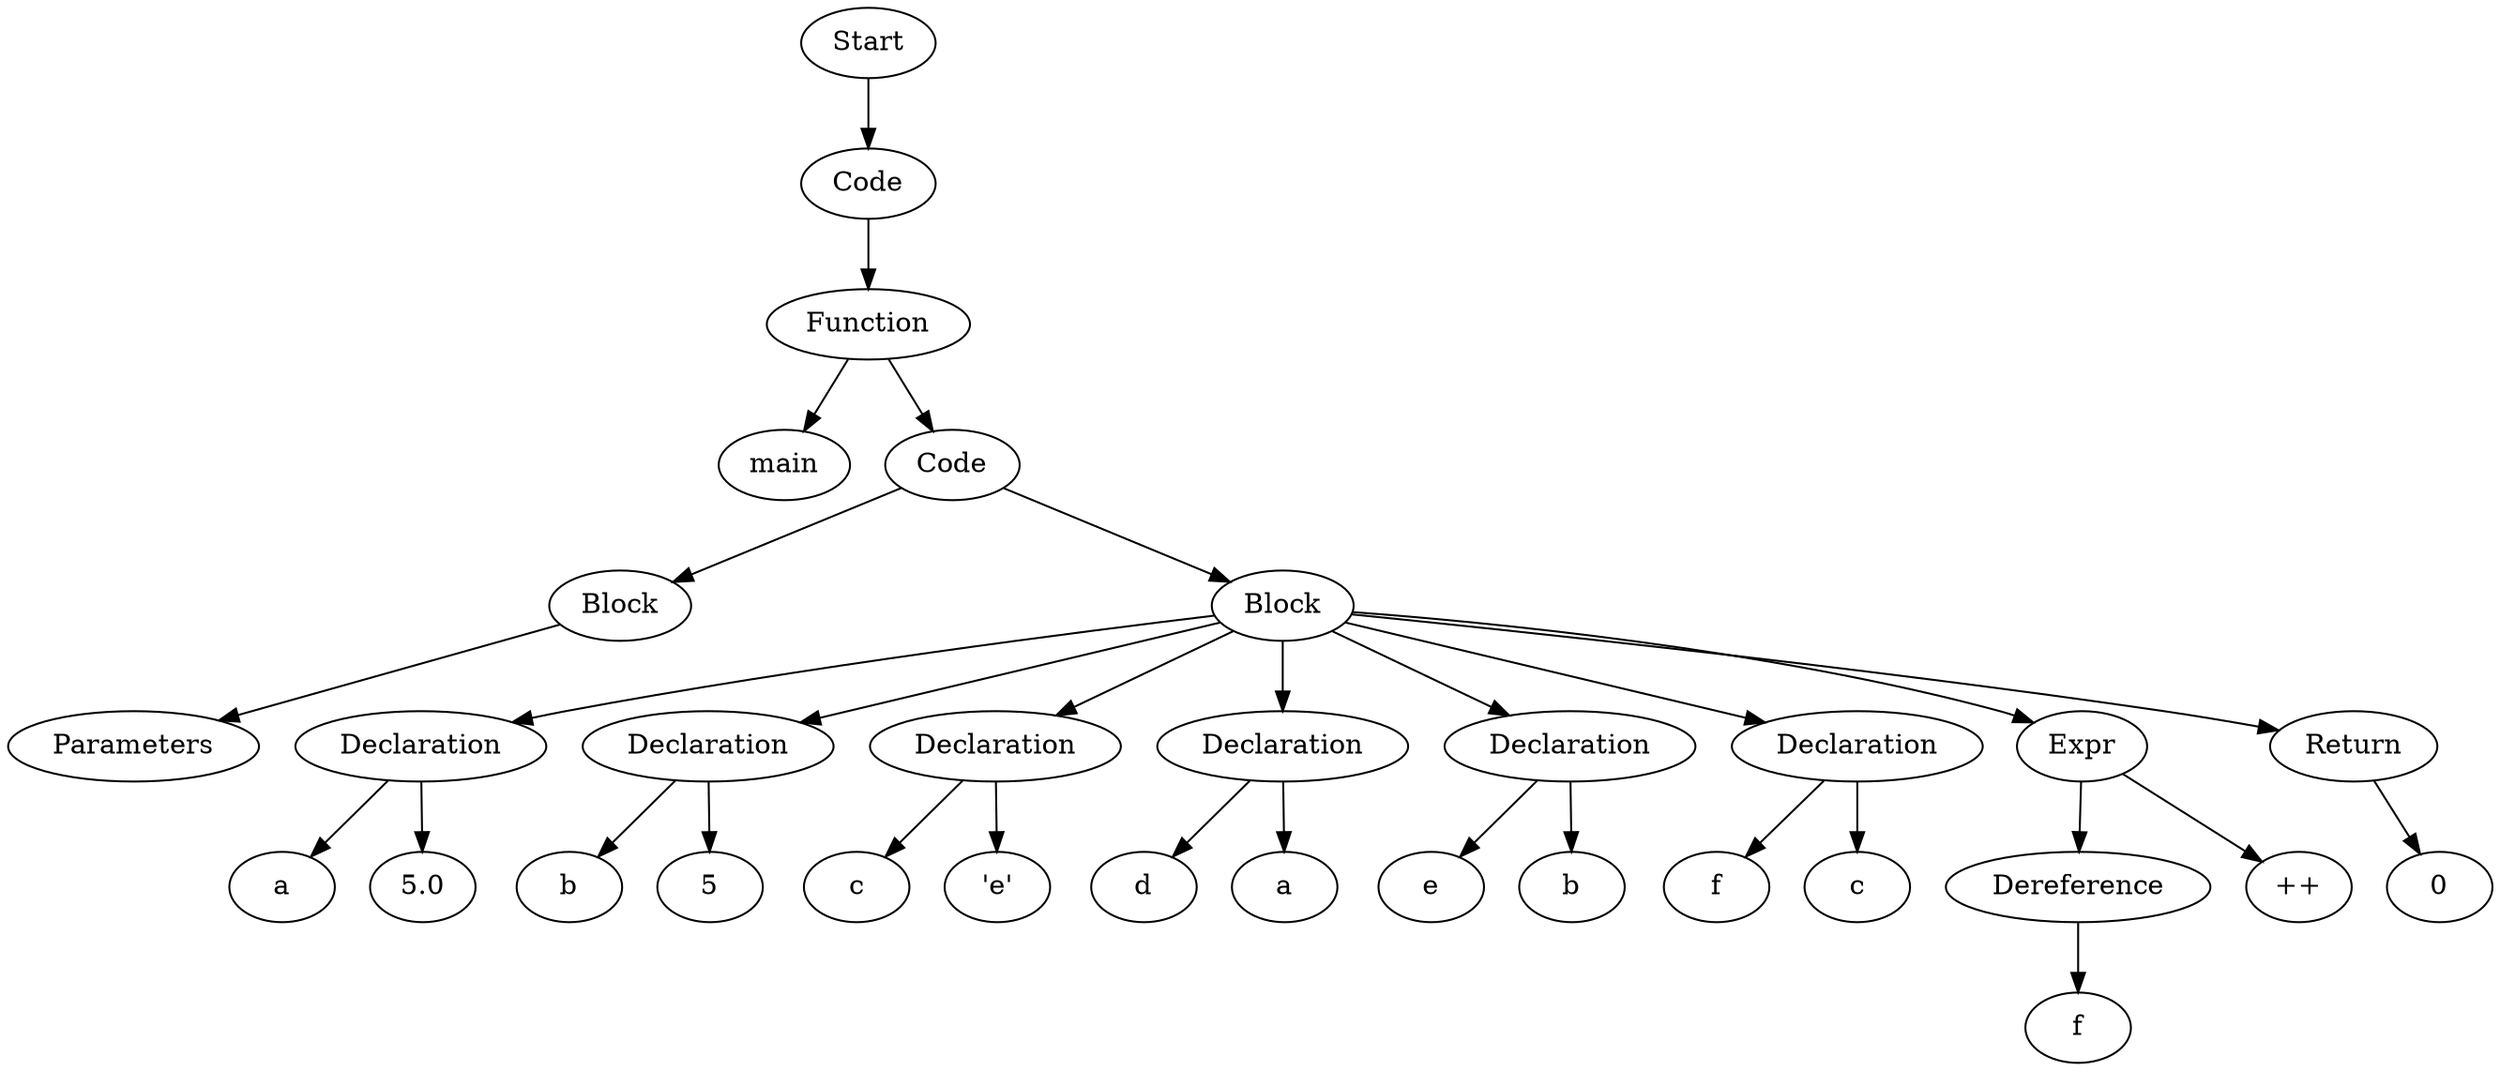 digraph AST {
  "131770529866912" [label="Start"];
  "131770529866912" -> "131770529871712";
  "131770529871712" [label="Code"];
  "131770529871712" -> "131770529864128";
  "131770529864128" [label="Function"];
  "131770529864128" -> "131770529868544";
  "131770529864128" -> "131770527796528";
  "131770529868544" [label="main"];
  "131770527796528" [label="Code"];
  "131770527796528" -> "131770527804640";
  "131770527796528" -> "131770527807664";
  "131770527804640" [label="Block"];
  "131770527804640" -> "131770527794128";
  "131770527794128" [label="Parameters"];
  "131770527807664" [label="Block"];
  "131770527807664" -> "131770527799360";
  "131770527807664" -> "131770527795904";
  "131770527807664" -> "131770527793888";
  "131770527807664" -> "131770527794032";
  "131770527807664" -> "131770527801568";
  "131770527807664" -> "131770527803584";
  "131770527807664" -> "131770527805744";
  "131770527807664" -> "131770527806704";
  "131770527799360" [label="Declaration"];
  "131770527799360" -> "131770527798928";
  "131770527799360" -> "131770527798400";
  "131770527798928" [label="a"];
  "131770527798400" [label="5.0"];
  "131770527795904" [label="Declaration"];
  "131770527795904" -> "131770527795184";
  "131770527795904" -> "131770527798112";
  "131770527795184" [label="b"];
  "131770527798112" [label="5"];
  "131770527793888" [label="Declaration"];
  "131770527793888" -> "131770527796240";
  "131770527793888" -> "131770527794944";
  "131770527796240" [label="c"];
  "131770527794944" [label="'e'"];
  "131770527794032" [label="Declaration"];
  "131770527794032" -> "131770527800176";
  "131770527794032" -> "131770527801184";
  "131770527800176" [label="d"];
  "131770527801184" [label="a"];
  "131770527801568" [label="Declaration"];
  "131770527801568" -> "131770527802192";
  "131770527801568" -> "131770527803200";
  "131770527802192" [label="e"];
  "131770527803200" [label="b"];
  "131770527803584" [label="Declaration"];
  "131770527803584" -> "131770527804352";
  "131770527803584" -> "131770527805360";
  "131770527804352" [label="f"];
  "131770527805360" [label="c"];
  "131770527805744" [label="Expr"];
  "131770527805744" -> "131770527802336";
  "131770527805744" -> "131770527806368";
  "131770527802336" [label="Dereference"];
  "131770527802336" -> "131770527806320";
  "131770527806320" [label="f"];
  "131770527806368" [label="++"];
  "131770527806704" [label="Return"];
  "131770527806704" -> "131770527807424";
  "131770527807424" [label="0"];
}
